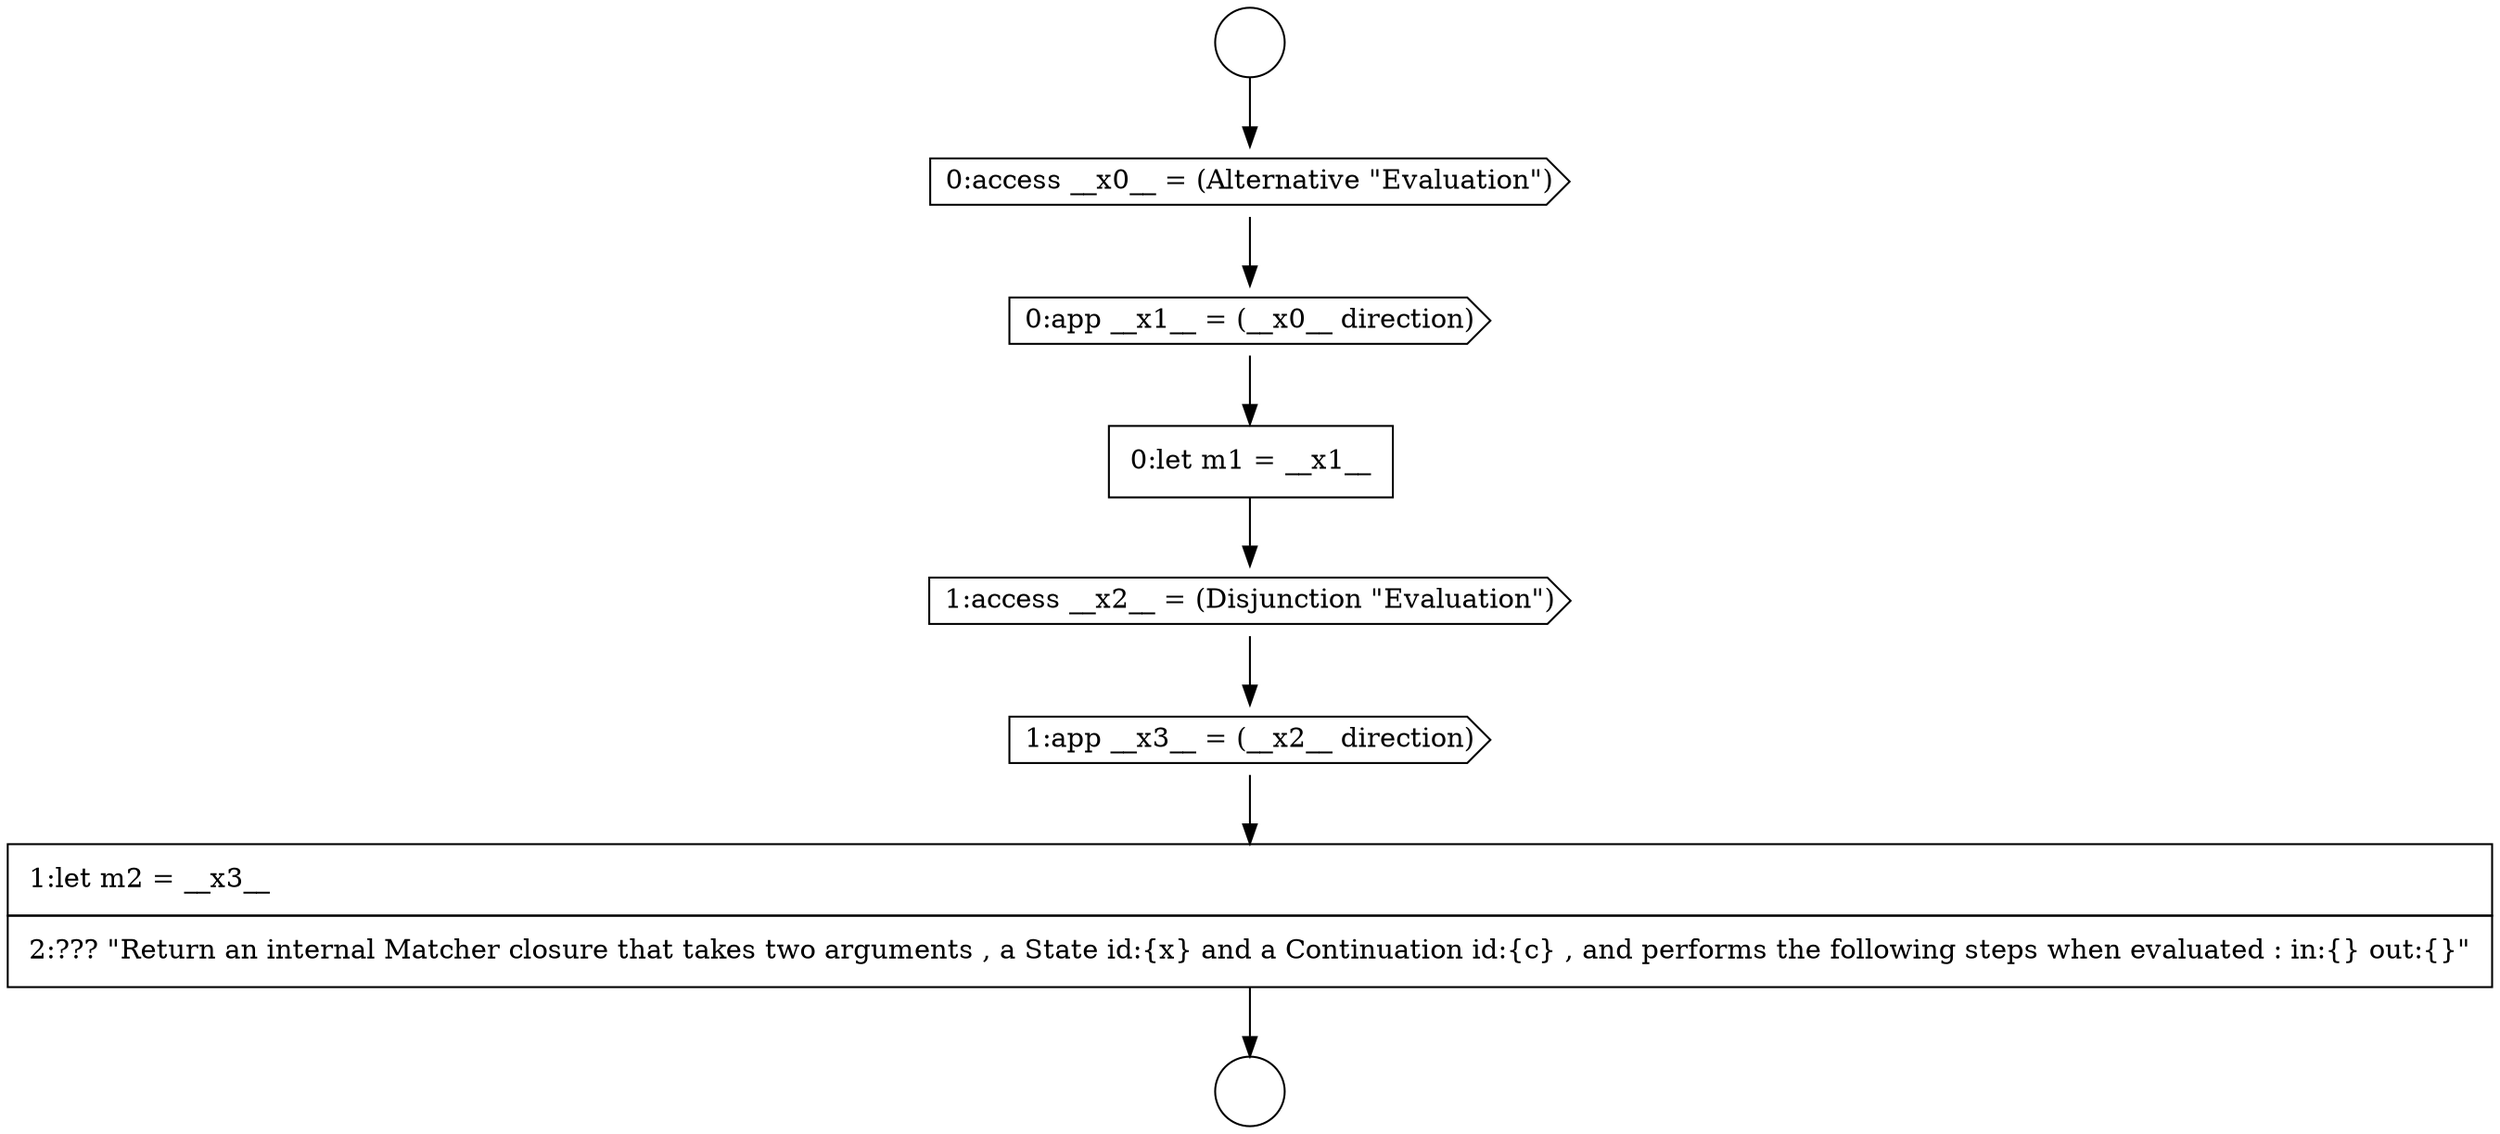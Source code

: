 digraph {
  node13679 [shape=circle label=" " color="black" fillcolor="white" style=filled]
  node13683 [shape=none, margin=0, label=<<font color="black">
    <table border="0" cellborder="1" cellspacing="0" cellpadding="10">
      <tr><td align="left">0:let m1 = __x1__</td></tr>
    </table>
  </font>> color="black" fillcolor="white" style=filled]
  node13682 [shape=cds, label=<<font color="black">0:app __x1__ = (__x0__ direction)</font>> color="black" fillcolor="white" style=filled]
  node13680 [shape=circle label=" " color="black" fillcolor="white" style=filled]
  node13685 [shape=cds, label=<<font color="black">1:app __x3__ = (__x2__ direction)</font>> color="black" fillcolor="white" style=filled]
  node13684 [shape=cds, label=<<font color="black">1:access __x2__ = (Disjunction &quot;Evaluation&quot;)</font>> color="black" fillcolor="white" style=filled]
  node13686 [shape=none, margin=0, label=<<font color="black">
    <table border="0" cellborder="1" cellspacing="0" cellpadding="10">
      <tr><td align="left">1:let m2 = __x3__</td></tr>
      <tr><td align="left">2:??? &quot;Return an internal Matcher closure that takes two arguments , a State id:{x} and a Continuation id:{c} , and performs the following steps when evaluated : in:{} out:{}&quot;</td></tr>
    </table>
  </font>> color="black" fillcolor="white" style=filled]
  node13681 [shape=cds, label=<<font color="black">0:access __x0__ = (Alternative &quot;Evaluation&quot;)</font>> color="black" fillcolor="white" style=filled]
  node13681 -> node13682 [ color="black"]
  node13679 -> node13681 [ color="black"]
  node13684 -> node13685 [ color="black"]
  node13685 -> node13686 [ color="black"]
  node13683 -> node13684 [ color="black"]
  node13682 -> node13683 [ color="black"]
  node13686 -> node13680 [ color="black"]
}
